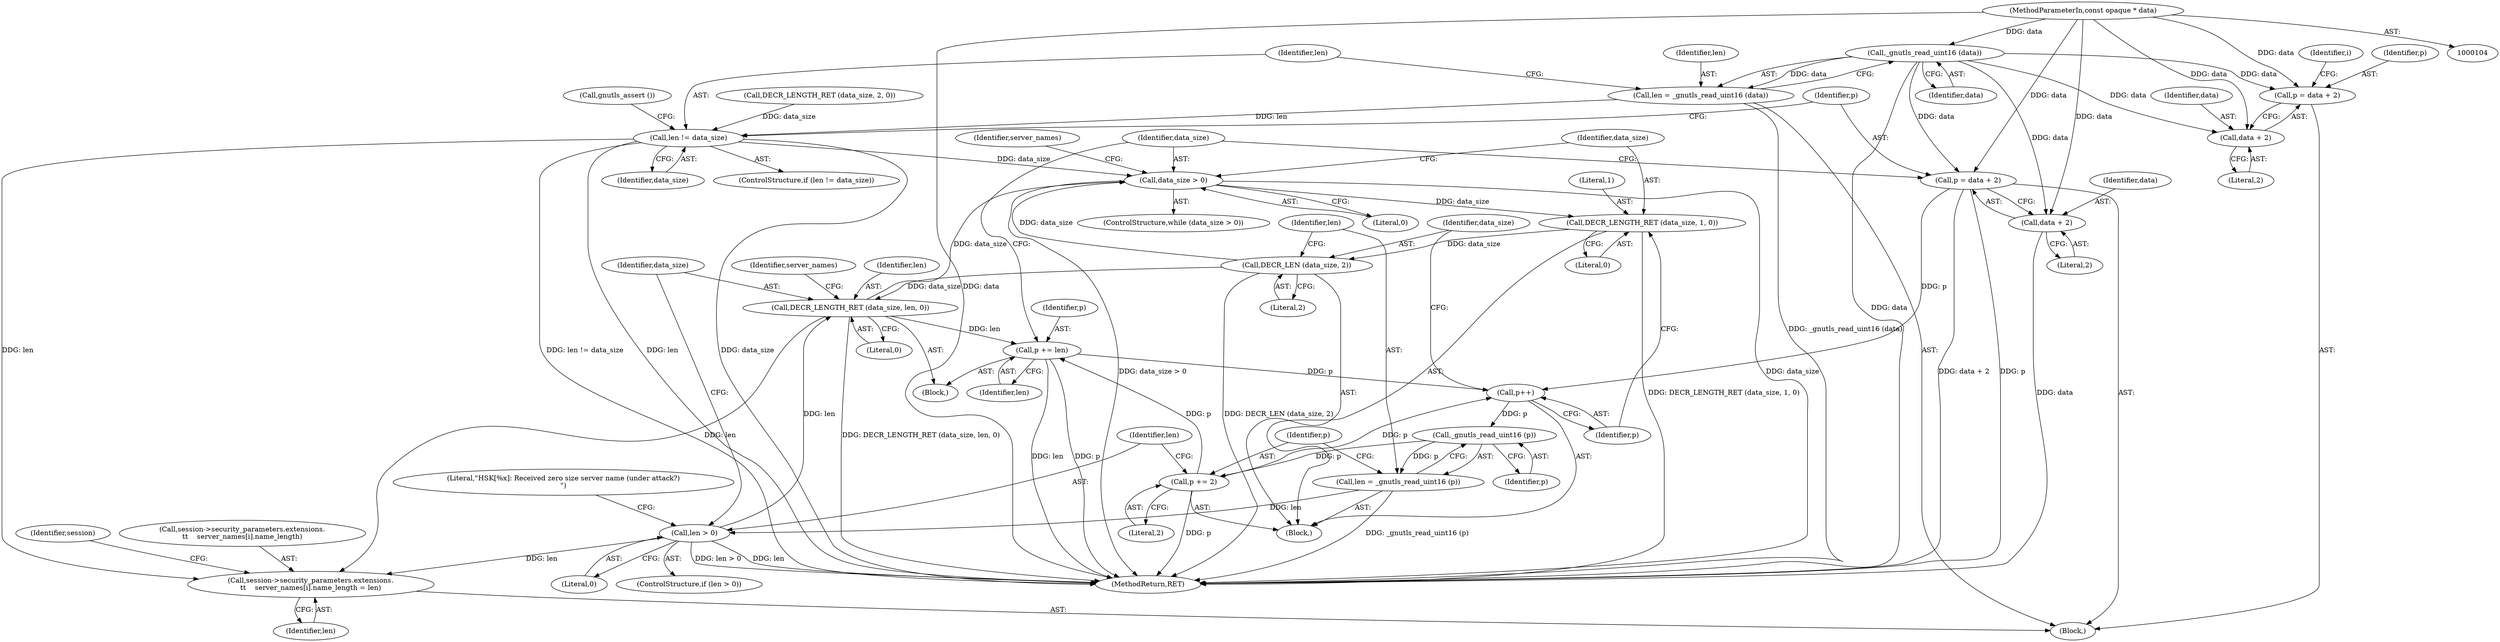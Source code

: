 digraph "0_savannah_bc8102405fda11ea00ca3b42acc4f4bce9d6e97b@API" {
"1000136" [label="(Call,_gnutls_read_uint16 (data))"];
"1000106" [label="(MethodParameterIn,const opaque * data)"];
"1000134" [label="(Call,len = _gnutls_read_uint16 (data))"];
"1000139" [label="(Call,len != data_size)"];
"1000152" [label="(Call,data_size > 0)"];
"1000156" [label="(Call,DECR_LENGTH_RET (data_size, 1, 0))"];
"1000162" [label="(Call,DECR_LEN (data_size, 2))"];
"1000177" [label="(Call,DECR_LENGTH_RET (data_size, len, 0))"];
"1000183" [label="(Call,p += len)"];
"1000160" [label="(Call,p++)"];
"1000167" [label="(Call,_gnutls_read_uint16 (p))"];
"1000165" [label="(Call,len = _gnutls_read_uint16 (p))"];
"1000173" [label="(Call,len > 0)"];
"1000221" [label="(Call,session->security_parameters.extensions.\n\t\t    server_names[i].name_length = len)"];
"1000169" [label="(Call,p += 2)"];
"1000146" [label="(Call,p = data + 2)"];
"1000148" [label="(Call,data + 2)"];
"1000207" [label="(Call,p = data + 2)"];
"1000209" [label="(Call,data + 2)"];
"1000139" [label="(Call,len != data_size)"];
"1000166" [label="(Identifier,len)"];
"1000182" [label="(Identifier,server_names)"];
"1000188" [label="(Literal,\"HSK[%x]: Received zero size server name (under attack?)\n\")"];
"1000175" [label="(Literal,0)"];
"1000221" [label="(Call,session->security_parameters.extensions.\n\t\t    server_names[i].name_length = len)"];
"1000151" [label="(ControlStructure,while (data_size > 0))"];
"1000177" [label="(Call,DECR_LENGTH_RET (data_size, len, 0))"];
"1000130" [label="(Call,DECR_LENGTH_RET (data_size, 2, 0))"];
"1000143" [label="(Call,gnutls_assert ())"];
"1000137" [label="(Identifier,data)"];
"1000167" [label="(Call,_gnutls_read_uint16 (p))"];
"1000222" [label="(Call,session->security_parameters.extensions.\n\t\t    server_names[i].name_length)"];
"1000180" [label="(Literal,0)"];
"1000157" [label="(Identifier,data_size)"];
"1000155" [label="(Block,)"];
"1000248" [label="(MethodReturn,RET)"];
"1000141" [label="(Identifier,data_size)"];
"1000171" [label="(Literal,2)"];
"1000140" [label="(Identifier,len)"];
"1000210" [label="(Identifier,data)"];
"1000165" [label="(Call,len = _gnutls_read_uint16 (p))"];
"1000184" [label="(Identifier,p)"];
"1000161" [label="(Identifier,p)"];
"1000156" [label="(Call,DECR_LENGTH_RET (data_size, 1, 0))"];
"1000164" [label="(Literal,2)"];
"1000136" [label="(Call,_gnutls_read_uint16 (data))"];
"1000148" [label="(Call,data + 2)"];
"1000135" [label="(Identifier,len)"];
"1000138" [label="(ControlStructure,if (len != data_size))"];
"1000147" [label="(Identifier,p)"];
"1000160" [label="(Call,p++)"];
"1000169" [label="(Call,p += 2)"];
"1000214" [label="(Identifier,i)"];
"1000146" [label="(Call,p = data + 2)"];
"1000183" [label="(Call,p += len)"];
"1000129" [label="(Block,)"];
"1000153" [label="(Identifier,data_size)"];
"1000178" [label="(Identifier,data_size)"];
"1000240" [label="(Identifier,session)"];
"1000211" [label="(Literal,2)"];
"1000207" [label="(Call,p = data + 2)"];
"1000159" [label="(Literal,0)"];
"1000162" [label="(Call,DECR_LEN (data_size, 2))"];
"1000168" [label="(Identifier,p)"];
"1000163" [label="(Identifier,data_size)"];
"1000106" [label="(MethodParameterIn,const opaque * data)"];
"1000233" [label="(Identifier,len)"];
"1000149" [label="(Identifier,data)"];
"1000154" [label="(Literal,0)"];
"1000179" [label="(Identifier,len)"];
"1000176" [label="(Block,)"];
"1000134" [label="(Call,len = _gnutls_read_uint16 (data))"];
"1000192" [label="(Identifier,server_names)"];
"1000152" [label="(Call,data_size > 0)"];
"1000170" [label="(Identifier,p)"];
"1000174" [label="(Identifier,len)"];
"1000173" [label="(Call,len > 0)"];
"1000209" [label="(Call,data + 2)"];
"1000150" [label="(Literal,2)"];
"1000158" [label="(Literal,1)"];
"1000185" [label="(Identifier,len)"];
"1000172" [label="(ControlStructure,if (len > 0))"];
"1000208" [label="(Identifier,p)"];
"1000136" -> "1000134"  [label="AST: "];
"1000136" -> "1000137"  [label="CFG: "];
"1000137" -> "1000136"  [label="AST: "];
"1000134" -> "1000136"  [label="CFG: "];
"1000136" -> "1000248"  [label="DDG: data"];
"1000136" -> "1000134"  [label="DDG: data"];
"1000106" -> "1000136"  [label="DDG: data"];
"1000136" -> "1000146"  [label="DDG: data"];
"1000136" -> "1000148"  [label="DDG: data"];
"1000136" -> "1000207"  [label="DDG: data"];
"1000136" -> "1000209"  [label="DDG: data"];
"1000106" -> "1000104"  [label="AST: "];
"1000106" -> "1000248"  [label="DDG: data"];
"1000106" -> "1000146"  [label="DDG: data"];
"1000106" -> "1000148"  [label="DDG: data"];
"1000106" -> "1000207"  [label="DDG: data"];
"1000106" -> "1000209"  [label="DDG: data"];
"1000134" -> "1000129"  [label="AST: "];
"1000135" -> "1000134"  [label="AST: "];
"1000140" -> "1000134"  [label="CFG: "];
"1000134" -> "1000248"  [label="DDG: _gnutls_read_uint16 (data)"];
"1000134" -> "1000139"  [label="DDG: len"];
"1000139" -> "1000138"  [label="AST: "];
"1000139" -> "1000141"  [label="CFG: "];
"1000140" -> "1000139"  [label="AST: "];
"1000141" -> "1000139"  [label="AST: "];
"1000143" -> "1000139"  [label="CFG: "];
"1000147" -> "1000139"  [label="CFG: "];
"1000139" -> "1000248"  [label="DDG: data_size"];
"1000139" -> "1000248"  [label="DDG: len != data_size"];
"1000139" -> "1000248"  [label="DDG: len"];
"1000130" -> "1000139"  [label="DDG: data_size"];
"1000139" -> "1000152"  [label="DDG: data_size"];
"1000139" -> "1000221"  [label="DDG: len"];
"1000152" -> "1000151"  [label="AST: "];
"1000152" -> "1000154"  [label="CFG: "];
"1000153" -> "1000152"  [label="AST: "];
"1000154" -> "1000152"  [label="AST: "];
"1000157" -> "1000152"  [label="CFG: "];
"1000192" -> "1000152"  [label="CFG: "];
"1000152" -> "1000248"  [label="DDG: data_size"];
"1000152" -> "1000248"  [label="DDG: data_size > 0"];
"1000177" -> "1000152"  [label="DDG: data_size"];
"1000162" -> "1000152"  [label="DDG: data_size"];
"1000152" -> "1000156"  [label="DDG: data_size"];
"1000156" -> "1000155"  [label="AST: "];
"1000156" -> "1000159"  [label="CFG: "];
"1000157" -> "1000156"  [label="AST: "];
"1000158" -> "1000156"  [label="AST: "];
"1000159" -> "1000156"  [label="AST: "];
"1000161" -> "1000156"  [label="CFG: "];
"1000156" -> "1000248"  [label="DDG: DECR_LENGTH_RET (data_size, 1, 0)"];
"1000156" -> "1000162"  [label="DDG: data_size"];
"1000162" -> "1000155"  [label="AST: "];
"1000162" -> "1000164"  [label="CFG: "];
"1000163" -> "1000162"  [label="AST: "];
"1000164" -> "1000162"  [label="AST: "];
"1000166" -> "1000162"  [label="CFG: "];
"1000162" -> "1000248"  [label="DDG: DECR_LEN (data_size, 2)"];
"1000162" -> "1000177"  [label="DDG: data_size"];
"1000177" -> "1000176"  [label="AST: "];
"1000177" -> "1000180"  [label="CFG: "];
"1000178" -> "1000177"  [label="AST: "];
"1000179" -> "1000177"  [label="AST: "];
"1000180" -> "1000177"  [label="AST: "];
"1000182" -> "1000177"  [label="CFG: "];
"1000177" -> "1000248"  [label="DDG: DECR_LENGTH_RET (data_size, len, 0)"];
"1000173" -> "1000177"  [label="DDG: len"];
"1000177" -> "1000183"  [label="DDG: len"];
"1000177" -> "1000221"  [label="DDG: len"];
"1000183" -> "1000176"  [label="AST: "];
"1000183" -> "1000185"  [label="CFG: "];
"1000184" -> "1000183"  [label="AST: "];
"1000185" -> "1000183"  [label="AST: "];
"1000153" -> "1000183"  [label="CFG: "];
"1000183" -> "1000248"  [label="DDG: len"];
"1000183" -> "1000248"  [label="DDG: p"];
"1000183" -> "1000160"  [label="DDG: p"];
"1000169" -> "1000183"  [label="DDG: p"];
"1000160" -> "1000155"  [label="AST: "];
"1000160" -> "1000161"  [label="CFG: "];
"1000161" -> "1000160"  [label="AST: "];
"1000163" -> "1000160"  [label="CFG: "];
"1000169" -> "1000160"  [label="DDG: p"];
"1000146" -> "1000160"  [label="DDG: p"];
"1000160" -> "1000167"  [label="DDG: p"];
"1000167" -> "1000165"  [label="AST: "];
"1000167" -> "1000168"  [label="CFG: "];
"1000168" -> "1000167"  [label="AST: "];
"1000165" -> "1000167"  [label="CFG: "];
"1000167" -> "1000165"  [label="DDG: p"];
"1000167" -> "1000169"  [label="DDG: p"];
"1000165" -> "1000155"  [label="AST: "];
"1000166" -> "1000165"  [label="AST: "];
"1000170" -> "1000165"  [label="CFG: "];
"1000165" -> "1000248"  [label="DDG: _gnutls_read_uint16 (p)"];
"1000165" -> "1000173"  [label="DDG: len"];
"1000173" -> "1000172"  [label="AST: "];
"1000173" -> "1000175"  [label="CFG: "];
"1000174" -> "1000173"  [label="AST: "];
"1000175" -> "1000173"  [label="AST: "];
"1000178" -> "1000173"  [label="CFG: "];
"1000188" -> "1000173"  [label="CFG: "];
"1000173" -> "1000248"  [label="DDG: len > 0"];
"1000173" -> "1000248"  [label="DDG: len"];
"1000173" -> "1000221"  [label="DDG: len"];
"1000221" -> "1000129"  [label="AST: "];
"1000221" -> "1000233"  [label="CFG: "];
"1000222" -> "1000221"  [label="AST: "];
"1000233" -> "1000221"  [label="AST: "];
"1000240" -> "1000221"  [label="CFG: "];
"1000169" -> "1000155"  [label="AST: "];
"1000169" -> "1000171"  [label="CFG: "];
"1000170" -> "1000169"  [label="AST: "];
"1000171" -> "1000169"  [label="AST: "];
"1000174" -> "1000169"  [label="CFG: "];
"1000169" -> "1000248"  [label="DDG: p"];
"1000146" -> "1000129"  [label="AST: "];
"1000146" -> "1000148"  [label="CFG: "];
"1000147" -> "1000146"  [label="AST: "];
"1000148" -> "1000146"  [label="AST: "];
"1000153" -> "1000146"  [label="CFG: "];
"1000146" -> "1000248"  [label="DDG: data + 2"];
"1000146" -> "1000248"  [label="DDG: p"];
"1000148" -> "1000150"  [label="CFG: "];
"1000149" -> "1000148"  [label="AST: "];
"1000150" -> "1000148"  [label="AST: "];
"1000148" -> "1000248"  [label="DDG: data"];
"1000207" -> "1000129"  [label="AST: "];
"1000207" -> "1000209"  [label="CFG: "];
"1000208" -> "1000207"  [label="AST: "];
"1000209" -> "1000207"  [label="AST: "];
"1000214" -> "1000207"  [label="CFG: "];
"1000209" -> "1000211"  [label="CFG: "];
"1000210" -> "1000209"  [label="AST: "];
"1000211" -> "1000209"  [label="AST: "];
}

